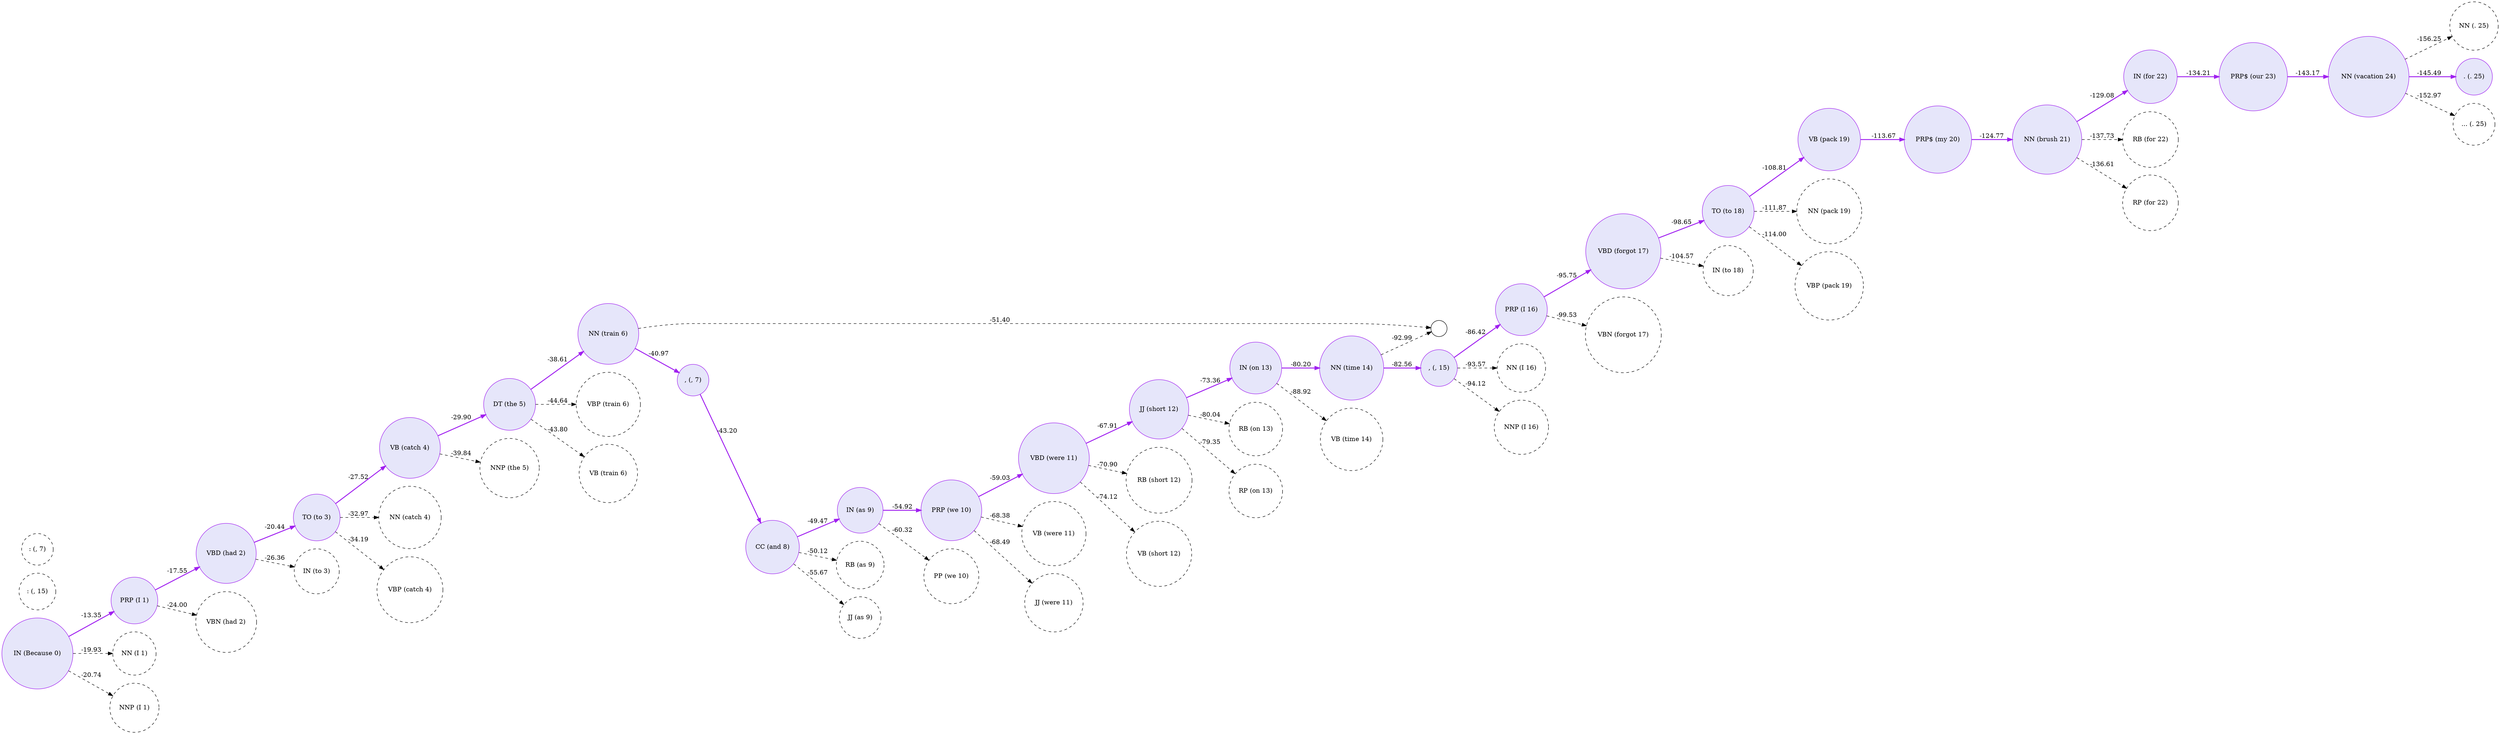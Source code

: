 // Viterbi
digraph {
	rankdir=LR
	node [shape=circle]
	"NN (. 25)" [style=dashed]
	"NN (vacation 24)" [style=dashed]
	"NN (vacation 24)" -> "NN (. 25)" [label=-156.25 style=dashed]
	". (. 25)" [color=purple fillcolor="#E6E6FA" style=filled]
	"NN (vacation 24)" [color=purple fillcolor="#E6E6FA" style=filled]
	"NN (vacation 24)" -> ". (. 25)" [label=-145.49 color=purple penwidth=2.0]
	"... (. 25)" [style=dashed]
	"NN (vacation 24)" [style=dashed]
	"NN (vacation 24)" -> "... (. 25)" [label=-152.97 style=dashed]
	"NN (vacation 24)" [color=purple fillcolor="#E6E6FA" style=filled]
	"PRP$ (our 23)" [color=purple fillcolor="#E6E6FA" style=filled]
	"PRP$ (our 23)" -> "NN (vacation 24)" [label=-143.17 color=purple penwidth=2.0]
	"PRP$ (our 23)" [color=purple fillcolor="#E6E6FA" style=filled]
	"IN (for 22)" [color=purple fillcolor="#E6E6FA" style=filled]
	"IN (for 22)" -> "PRP$ (our 23)" [label=-134.21 color=purple penwidth=2.0]
	"IN (for 22)" [color=purple fillcolor="#E6E6FA" style=filled]
	"NN (brush 21)" [color=purple fillcolor="#E6E6FA" style=filled]
	"NN (brush 21)" -> "IN (for 22)" [label=-129.08 color=purple penwidth=2.0]
	"RB (for 22)" [style=dashed]
	"NN (brush 21)" [style=dashed]
	"NN (brush 21)" -> "RB (for 22)" [label=-137.73 style=dashed]
	"RP (for 22)" [style=dashed]
	"NN (brush 21)" [style=dashed]
	"NN (brush 21)" -> "RP (for 22)" [label=-136.61 style=dashed]
	"NN (brush 21)" [color=purple fillcolor="#E6E6FA" style=filled]
	"PRP$ (my 20)" [color=purple fillcolor="#E6E6FA" style=filled]
	"PRP$ (my 20)" -> "NN (brush 21)" [label=-124.77 color=purple penwidth=2.0]
	"PRP$ (my 20)" [color=purple fillcolor="#E6E6FA" style=filled]
	"VB (pack 19)" [color=purple fillcolor="#E6E6FA" style=filled]
	"VB (pack 19)" -> "PRP$ (my 20)" [label=-113.67 color=purple penwidth=2.0]
	"NN (pack 19)" [style=dashed]
	"TO (to 18)" [style=dashed]
	"TO (to 18)" -> "NN (pack 19)" [label=-111.87 style=dashed]
	"VBP (pack 19)" [style=dashed]
	"TO (to 18)" [style=dashed]
	"TO (to 18)" -> "VBP (pack 19)" [label=-114.00 style=dashed]
	"VB (pack 19)" [color=purple fillcolor="#E6E6FA" style=filled]
	"TO (to 18)" [color=purple fillcolor="#E6E6FA" style=filled]
	"TO (to 18)" -> "VB (pack 19)" [label=-108.81 color=purple penwidth=2.0]
	"IN (to 18)" [style=dashed]
	"VBD (forgot 17)" [style=dashed]
	"VBD (forgot 17)" -> "IN (to 18)" [label=-104.57 style=dashed]
	"TO (to 18)" [color=purple fillcolor="#E6E6FA" style=filled]
	"VBD (forgot 17)" [color=purple fillcolor="#E6E6FA" style=filled]
	"VBD (forgot 17)" -> "TO (to 18)" [label=-98.65 color=purple penwidth=2.0]
	"VBD (forgot 17)" [color=purple fillcolor="#E6E6FA" style=filled]
	"PRP (I 16)" [color=purple fillcolor="#E6E6FA" style=filled]
	"PRP (I 16)" -> "VBD (forgot 17)" [label=-95.75 color=purple penwidth=2.0]
	"VBN (forgot 17)" [style=dashed]
	"PRP (I 16)" [style=dashed]
	"PRP (I 16)" -> "VBN (forgot 17)" [label=-99.53 style=dashed]
	"NN (I 16)" [style=dashed]
	", (, 15)" [style=dashed]
	", (, 15)" -> "NN (I 16)" [label=-93.57 style=dashed]
	"NNP (I 16)" [style=dashed]
	", (, 15)" [style=dashed]
	", (, 15)" -> "NNP (I 16)" [label=-94.12 style=dashed]
	"PRP (I 16)" [color=purple fillcolor="#E6E6FA" style=filled]
	", (, 15)" [color=purple fillcolor="#E6E6FA" style=filled]
	", (, 15)" -> "PRP (I 16)" [label=-86.42 color=purple penwidth=2.0]
	": (, 15)" [style=dashed]
	"NN (time 14)" [style=dashed]
	"NN (time 14)" -> "":" (, 15)" [label=-92.99 style=dashed]
	", (, 15)" [color=purple fillcolor="#E6E6FA" style=filled]
	"NN (time 14)" [color=purple fillcolor="#E6E6FA" style=filled]
	"NN (time 14)" -> ", (, 15)" [label=-82.56 color=purple penwidth=2.0]
	"NN (time 14)" [color=purple fillcolor="#E6E6FA" style=filled]
	"IN (on 13)" [color=purple fillcolor="#E6E6FA" style=filled]
	"IN (on 13)" -> "NN (time 14)" [label=-80.20 color=purple penwidth=2.0]
	"VB (time 14)" [style=dashed]
	"IN (on 13)" [style=dashed]
	"IN (on 13)" -> "VB (time 14)" [label=-88.92 style=dashed]
	"IN (on 13)" [color=purple fillcolor="#E6E6FA" style=filled]
	"JJ (short 12)" [color=purple fillcolor="#E6E6FA" style=filled]
	"JJ (short 12)" -> "IN (on 13)" [label=-73.36 color=purple penwidth=2.0]
	"RB (on 13)" [style=dashed]
	"JJ (short 12)" [style=dashed]
	"JJ (short 12)" -> "RB (on 13)" [label=-80.04 style=dashed]
	"RP (on 13)" [style=dashed]
	"JJ (short 12)" [style=dashed]
	"JJ (short 12)" -> "RP (on 13)" [label=-79.35 style=dashed]
	"RB (short 12)" [style=dashed]
	"VBD (were 11)" [style=dashed]
	"VBD (were 11)" -> "RB (short 12)" [label=-70.90 style=dashed]
	"VB (short 12)" [style=dashed]
	"VBD (were 11)" [style=dashed]
	"VBD (were 11)" -> "VB (short 12)" [label=-74.12 style=dashed]
	"JJ (short 12)" [color=purple fillcolor="#E6E6FA" style=filled]
	"VBD (were 11)" [color=purple fillcolor="#E6E6FA" style=filled]
	"VBD (were 11)" -> "JJ (short 12)" [label=-67.91 color=purple penwidth=2.0]
	"VB (were 11)" [style=dashed]
	"PRP (we 10)" [style=dashed]
	"PRP (we 10)" -> "VB (were 11)" [label=-68.38 style=dashed]
	"JJ (were 11)" [style=dashed]
	"PRP (we 10)" [style=dashed]
	"PRP (we 10)" -> "JJ (were 11)" [label=-68.49 style=dashed]
	"VBD (were 11)" [color=purple fillcolor="#E6E6FA" style=filled]
	"PRP (we 10)" [color=purple fillcolor="#E6E6FA" style=filled]
	"PRP (we 10)" -> "VBD (were 11)" [label=-59.03 color=purple penwidth=2.0]
	"PRP (we 10)" [color=purple fillcolor="#E6E6FA" style=filled]
	"IN (as 9)" [color=purple fillcolor="#E6E6FA" style=filled]
	"IN (as 9)" -> "PRP (we 10)" [label=-54.92 color=purple penwidth=2.0]
	"PP (we 10)" [style=dashed]
	"IN (as 9)" [style=dashed]
	"IN (as 9)" -> "PP (we 10)" [label=-60.32 style=dashed]
	"IN (as 9)" [color=purple fillcolor="#E6E6FA" style=filled]
	"CC (and 8)" [color=purple fillcolor="#E6E6FA" style=filled]
	"CC (and 8)" -> "IN (as 9)" [label=-49.47 color=purple penwidth=2.0]
	"RB (as 9)" [style=dashed]
	"CC (and 8)" [style=dashed]
	"CC (and 8)" -> "RB (as 9)" [label=-50.12 style=dashed]
	"JJ (as 9)" [style=dashed]
	"CC (and 8)" [style=dashed]
	"CC (and 8)" -> "JJ (as 9)" [label=-55.67 style=dashed]
	"CC (and 8)" [color=purple fillcolor="#E6E6FA" style=filled]
	", (, 7)" [color=purple fillcolor="#E6E6FA" style=filled]
	", (, 7)" -> "CC (and 8)" [label=-43.20 color=purple penwidth=2.0]
	": (, 7)" [style=dashed]
	"NN (train 6)" [style=dashed]
	"NN (train 6)" -> "":" (, 7)" [label=-51.40 style=dashed]
	", (, 7)" [color=purple fillcolor="#E6E6FA" style=filled]
	"NN (train 6)" [color=purple fillcolor="#E6E6FA" style=filled]
	"NN (train 6)" -> ", (, 7)" [label=-40.97 color=purple penwidth=2.0]
	"NN (train 6)" [color=purple fillcolor="#E6E6FA" style=filled]
	"DT (the 5)" [color=purple fillcolor="#E6E6FA" style=filled]
	"DT (the 5)" -> "NN (train 6)" [label=-38.61 color=purple penwidth=2.0]
	"VBP (train 6)" [style=dashed]
	"DT (the 5)" [style=dashed]
	"DT (the 5)" -> "VBP (train 6)" [label=-44.64 style=dashed]
	"VB (train 6)" [style=dashed]
	"DT (the 5)" [style=dashed]
	"DT (the 5)" -> "VB (train 6)" [label=-43.80 style=dashed]
	"NNP (the 5)" [style=dashed]
	"VB (catch 4)" [style=dashed]
	"VB (catch 4)" -> "NNP (the 5)" [label=-39.84 style=dashed]
	"DT (the 5)" [color=purple fillcolor="#E6E6FA" style=filled]
	"VB (catch 4)" [color=purple fillcolor="#E6E6FA" style=filled]
	"VB (catch 4)" -> "DT (the 5)" [label=-29.90 color=purple penwidth=2.0]
	"NN (catch 4)" [style=dashed]
	"TO (to 3)" [style=dashed]
	"TO (to 3)" -> "NN (catch 4)" [label=-32.97 style=dashed]
	"VBP (catch 4)" [style=dashed]
	"TO (to 3)" [style=dashed]
	"TO (to 3)" -> "VBP (catch 4)" [label=-34.19 style=dashed]
	"VB (catch 4)" [color=purple fillcolor="#E6E6FA" style=filled]
	"TO (to 3)" [color=purple fillcolor="#E6E6FA" style=filled]
	"TO (to 3)" -> "VB (catch 4)" [label=-27.52 color=purple penwidth=2.0]
	"IN (to 3)" [style=dashed]
	"VBD (had 2)" [style=dashed]
	"VBD (had 2)" -> "IN (to 3)" [label=-26.36 style=dashed]
	"TO (to 3)" [color=purple fillcolor="#E6E6FA" style=filled]
	"VBD (had 2)" [color=purple fillcolor="#E6E6FA" style=filled]
	"VBD (had 2)" -> "TO (to 3)" [label=-20.44 color=purple penwidth=2.0]
	"VBD (had 2)" [color=purple fillcolor="#E6E6FA" style=filled]
	"PRP (I 1)" [color=purple fillcolor="#E6E6FA" style=filled]
	"PRP (I 1)" -> "VBD (had 2)" [label=-17.55 color=purple penwidth=2.0]
	"VBN (had 2)" [style=dashed]
	"PRP (I 1)" [style=dashed]
	"PRP (I 1)" -> "VBN (had 2)" [label=-24.00 style=dashed]
	"NN (I 1)" [style=dashed]
	"IN (Because 0)" [style=dashed]
	"IN (Because 0)" -> "NN (I 1)" [label=-19.93 style=dashed]
	"NNP (I 1)" [style=dashed]
	"IN (Because 0)" [style=dashed]
	"IN (Because 0)" -> "NNP (I 1)" [label=-20.74 style=dashed]
	"PRP (I 1)" [color=purple fillcolor="#E6E6FA" style=filled]
	"IN (Because 0)" [color=purple fillcolor="#E6E6FA" style=filled]
	"IN (Because 0)" -> "PRP (I 1)" [label=-13.35 color=purple penwidth=2.0]
	"IN (Because 0)" [color=purple fillcolor="#E6E6FA" style=filled]
}
